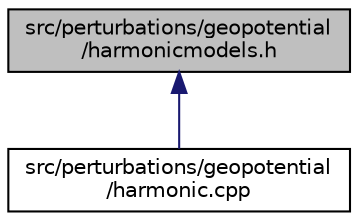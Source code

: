 digraph "src/perturbations/geopotential/harmonicmodels.h"
{
 // LATEX_PDF_SIZE
  edge [fontname="Helvetica",fontsize="10",labelfontname="Helvetica",labelfontsize="10"];
  node [fontname="Helvetica",fontsize="10",shape=record];
  Node1 [label="src/perturbations/geopotential\l/harmonicmodels.h",height=0.2,width=0.4,color="black", fillcolor="grey75", style="filled", fontcolor="black",tooltip=" "];
  Node1 -> Node2 [dir="back",color="midnightblue",fontsize="10",style="solid",fontname="Helvetica"];
  Node2 [label="src/perturbations/geopotential\l/harmonic.cpp",height=0.2,width=0.4,color="black", fillcolor="white", style="filled",URL="$harmonic_8cpp.html",tooltip=" "];
}
